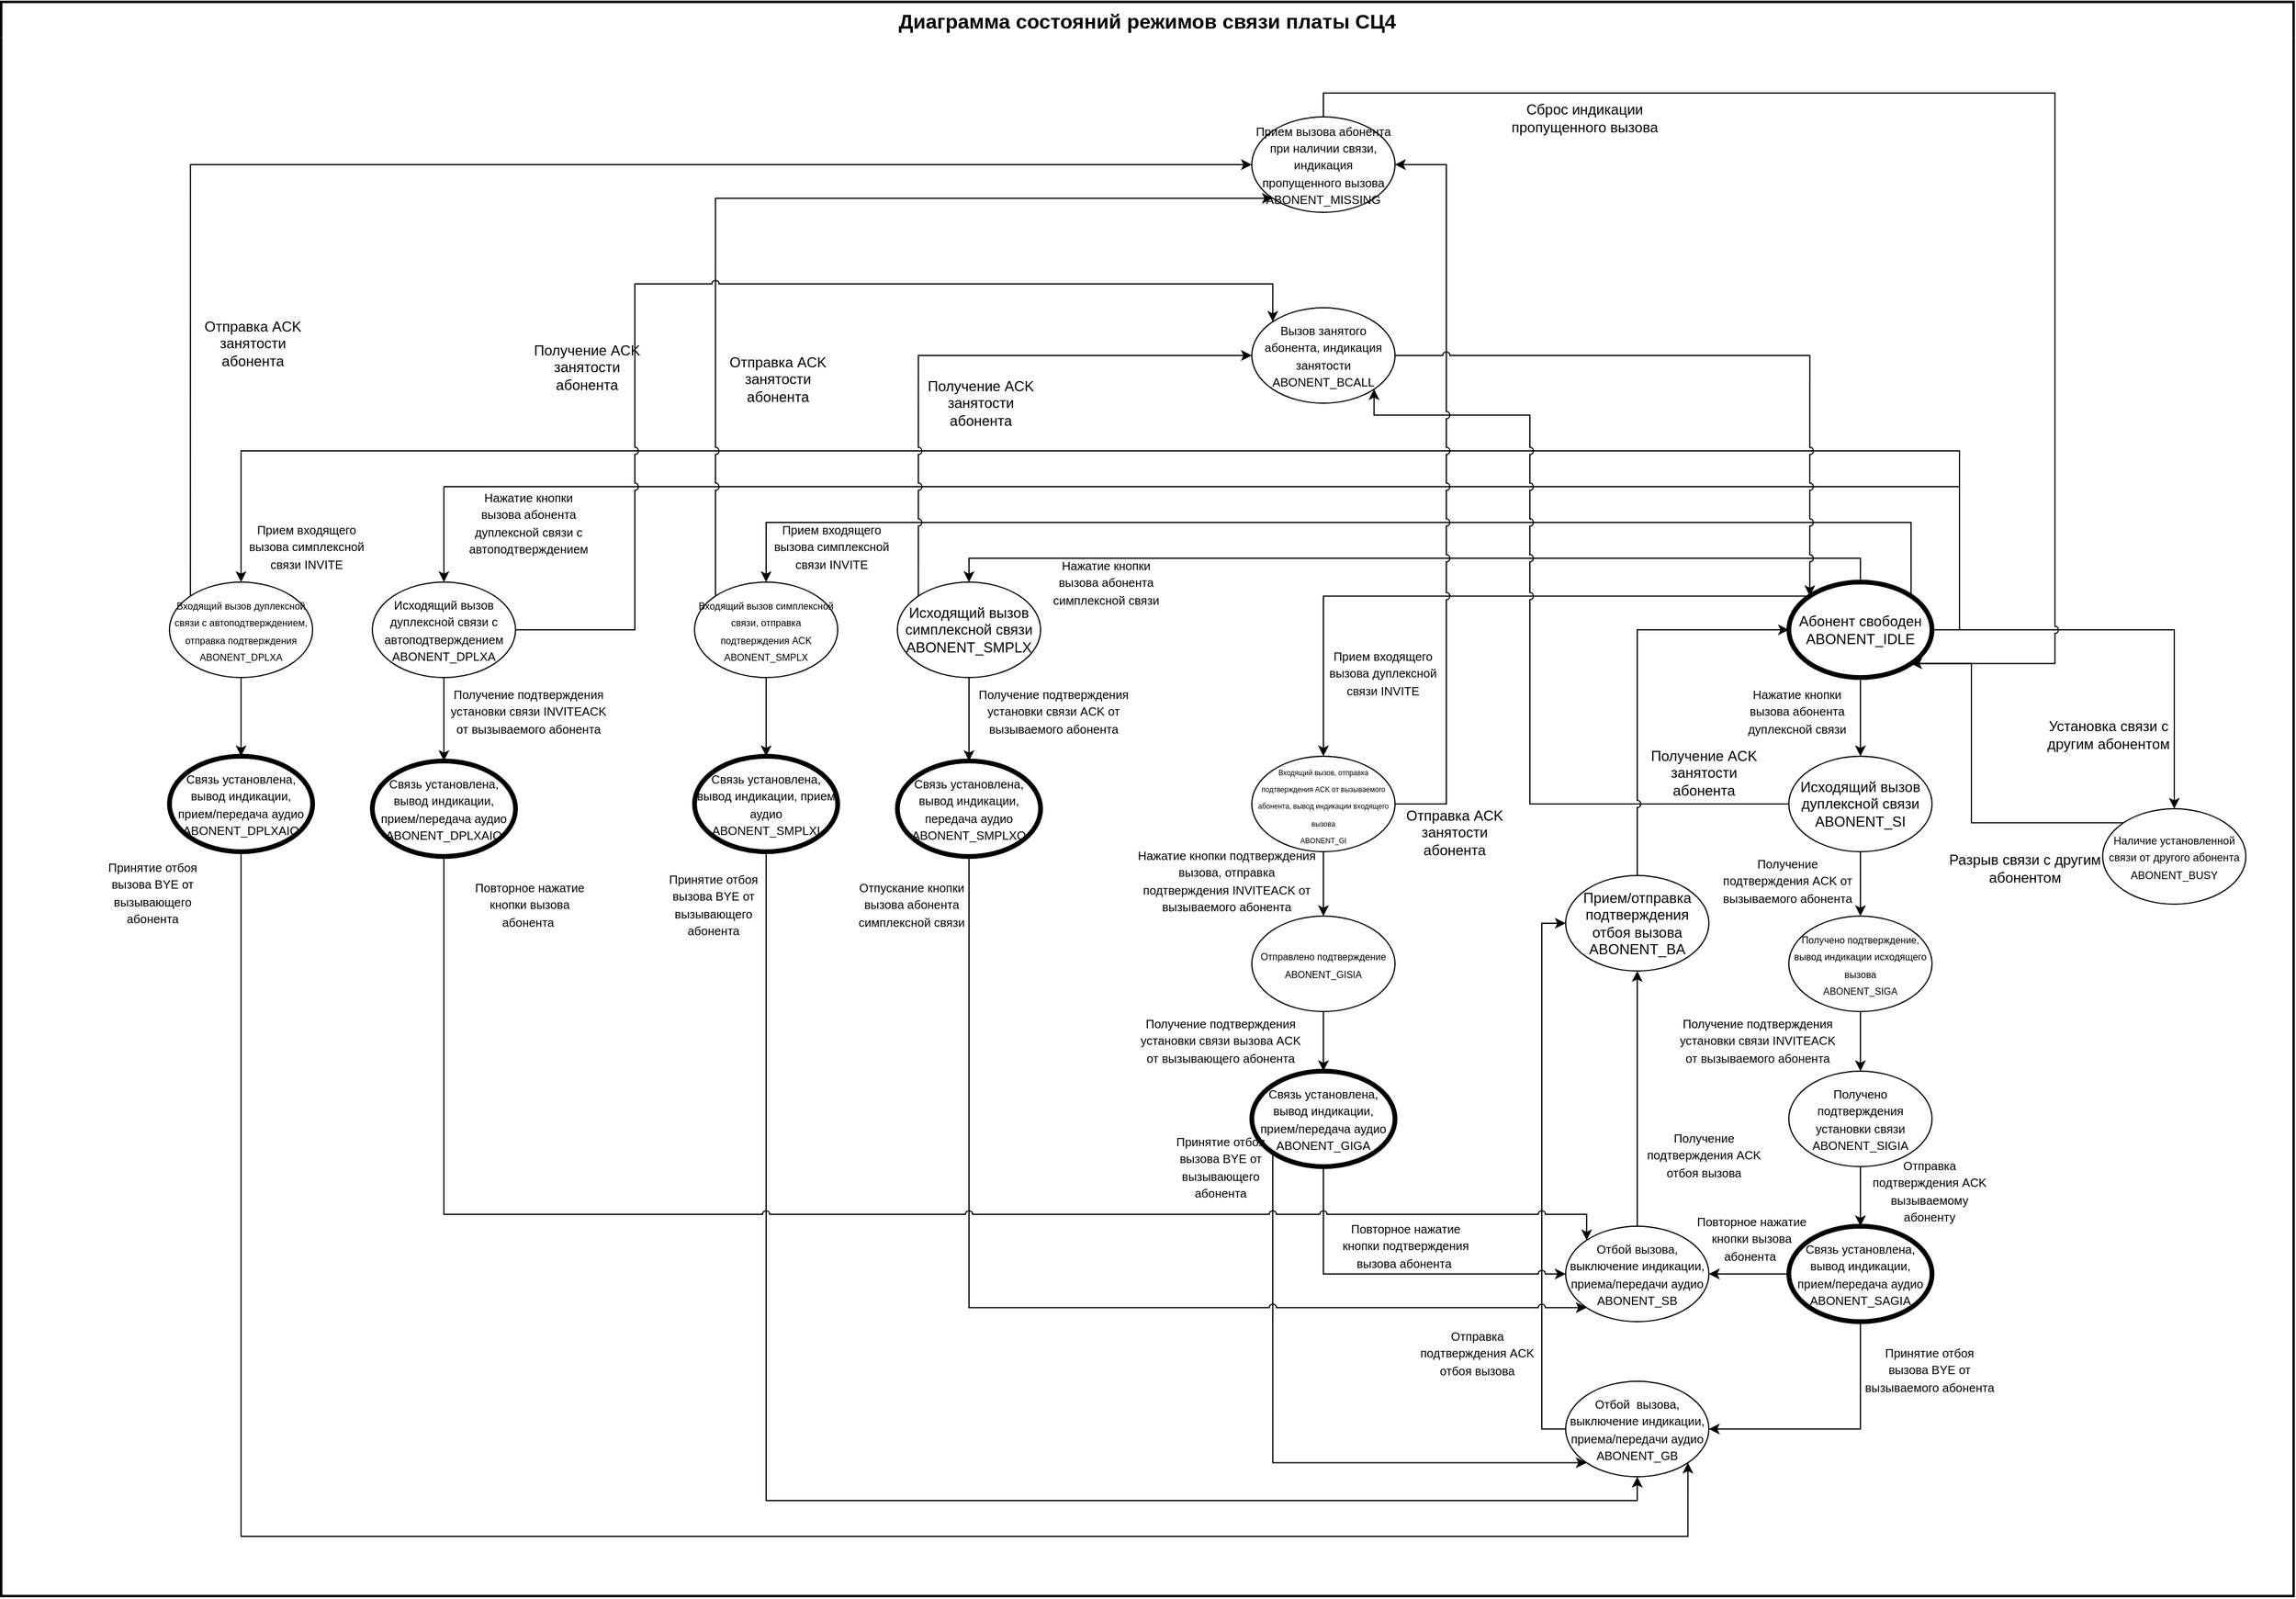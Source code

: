 <mxfile version="15.8.7" type="device"><diagram id="JeWVxTQ5gqxfOu-GhZAq" name="Страница 1"><mxGraphModel dx="3764" dy="2450" grid="1" gridSize="10" guides="1" tooltips="1" connect="1" arrows="1" fold="1" page="1" pageScale="1" pageWidth="1169" pageHeight="827" math="0" shadow="0"><root><mxCell id="0"/><mxCell id="1" parent="0"/><mxCell id="r1q94jYAY5xSUca2RHyU-3" style="edgeStyle=orthogonalEdgeStyle;rounded=0;orthogonalLoop=1;jettySize=auto;html=1;exitX=0.5;exitY=1;exitDx=0;exitDy=0;" parent="1" source="r1q94jYAY5xSUca2RHyU-1" target="r1q94jYAY5xSUca2RHyU-2" edge="1"><mxGeometry relative="1" as="geometry"/></mxCell><mxCell id="r1q94jYAY5xSUca2RHyU-39" style="edgeStyle=orthogonalEdgeStyle;rounded=0;jumpStyle=arc;orthogonalLoop=1;jettySize=auto;html=1;exitX=0;exitY=0;exitDx=0;exitDy=0;" parent="1" source="r1q94jYAY5xSUca2RHyU-1" target="r1q94jYAY5xSUca2RHyU-29" edge="1"><mxGeometry relative="1" as="geometry"/></mxCell><mxCell id="r1q94jYAY5xSUca2RHyU-47" style="edgeStyle=orthogonalEdgeStyle;rounded=0;jumpStyle=arc;orthogonalLoop=1;jettySize=auto;html=1;exitX=0.5;exitY=0;exitDx=0;exitDy=0;entryX=0.5;entryY=0;entryDx=0;entryDy=0;" parent="1" source="r1q94jYAY5xSUca2RHyU-1" target="r1q94jYAY5xSUca2RHyU-46" edge="1"><mxGeometry relative="1" as="geometry"/></mxCell><mxCell id="r1q94jYAY5xSUca2RHyU-56" style="edgeStyle=orthogonalEdgeStyle;rounded=0;jumpStyle=arc;orthogonalLoop=1;jettySize=auto;html=1;exitX=1;exitY=0;exitDx=0;exitDy=0;entryX=0.5;entryY=0;entryDx=0;entryDy=0;" parent="1" source="r1q94jYAY5xSUca2RHyU-1" target="r1q94jYAY5xSUca2RHyU-55" edge="1"><mxGeometry relative="1" as="geometry"><Array as="points"><mxPoint x="849"/><mxPoint x="-110"/></Array></mxGeometry></mxCell><mxCell id="r1q94jYAY5xSUca2RHyU-74" style="edgeStyle=orthogonalEdgeStyle;rounded=0;jumpStyle=arc;orthogonalLoop=1;jettySize=auto;html=1;exitX=1;exitY=0.5;exitDx=0;exitDy=0;entryX=0.5;entryY=0;entryDx=0;entryDy=0;" parent="1" source="r1q94jYAY5xSUca2RHyU-1" target="r1q94jYAY5xSUca2RHyU-64" edge="1"><mxGeometry relative="1" as="geometry"><Array as="points"><mxPoint x="890" y="90"/><mxPoint x="890" y="-30"/><mxPoint x="-380" y="-30"/></Array></mxGeometry></mxCell><mxCell id="r1q94jYAY5xSUca2RHyU-79" style="edgeStyle=orthogonalEdgeStyle;rounded=0;jumpStyle=arc;orthogonalLoop=1;jettySize=auto;html=1;exitX=1;exitY=0.5;exitDx=0;exitDy=0;entryX=0.5;entryY=0;entryDx=0;entryDy=0;" parent="1" source="r1q94jYAY5xSUca2RHyU-1" target="r1q94jYAY5xSUca2RHyU-70" edge="1"><mxGeometry relative="1" as="geometry"><Array as="points"><mxPoint x="890" y="90"/><mxPoint x="890" y="-60"/><mxPoint x="-550" y="-60"/></Array></mxGeometry></mxCell><mxCell id="Y-6Ljv_AvULDBm78BsD5-9" style="edgeStyle=orthogonalEdgeStyle;rounded=0;orthogonalLoop=1;jettySize=auto;html=1;exitX=1;exitY=0.5;exitDx=0;exitDy=0;startArrow=none;startFill=0;endArrow=classic;endFill=1;" parent="1" source="r1q94jYAY5xSUca2RHyU-1" target="Y-6Ljv_AvULDBm78BsD5-1" edge="1"><mxGeometry relative="1" as="geometry"/></mxCell><mxCell id="r1q94jYAY5xSUca2RHyU-1" value="Абонент свободен&lt;br&gt;ABONENT_IDLE" style="ellipse;whiteSpace=wrap;html=1;strokeWidth=4;" parent="1" vertex="1"><mxGeometry x="747" y="50" width="120" height="80" as="geometry"/></mxCell><mxCell id="r1q94jYAY5xSUca2RHyU-6" style="edgeStyle=orthogonalEdgeStyle;rounded=0;orthogonalLoop=1;jettySize=auto;html=1;exitX=0.5;exitY=1;exitDx=0;exitDy=0;" parent="1" source="r1q94jYAY5xSUca2RHyU-2" target="r1q94jYAY5xSUca2RHyU-5" edge="1"><mxGeometry relative="1" as="geometry"/></mxCell><mxCell id="r1q94jYAY5xSUca2RHyU-82" style="edgeStyle=orthogonalEdgeStyle;rounded=0;jumpStyle=arc;orthogonalLoop=1;jettySize=auto;html=1;exitX=0;exitY=0.5;exitDx=0;exitDy=0;entryX=1;entryY=1;entryDx=0;entryDy=0;" parent="1" source="r1q94jYAY5xSUca2RHyU-2" target="r1q94jYAY5xSUca2RHyU-81" edge="1"><mxGeometry relative="1" as="geometry"><Array as="points"><mxPoint x="530" y="236"/><mxPoint x="530" y="-90"/><mxPoint x="399" y="-90"/></Array></mxGeometry></mxCell><mxCell id="r1q94jYAY5xSUca2RHyU-2" value="Исходящий вызов дуплексной связи&lt;br&gt;ABONENT_SI" style="ellipse;whiteSpace=wrap;html=1;" parent="1" vertex="1"><mxGeometry x="747" y="196" width="120" height="80" as="geometry"/></mxCell><mxCell id="r1q94jYAY5xSUca2RHyU-4" value="&lt;font style=&quot;font-size: 10px&quot;&gt;Нажатие кнопки вызова абонента дуплексной связи&lt;/font&gt;" style="text;html=1;strokeColor=none;fillColor=none;align=center;verticalAlign=middle;whiteSpace=wrap;rounded=0;" parent="1" vertex="1"><mxGeometry x="699" y="148" width="110" height="20" as="geometry"/></mxCell><mxCell id="r1q94jYAY5xSUca2RHyU-9" style="edgeStyle=orthogonalEdgeStyle;rounded=0;orthogonalLoop=1;jettySize=auto;html=1;exitX=0.5;exitY=1;exitDx=0;exitDy=0;entryX=0.5;entryY=0;entryDx=0;entryDy=0;" parent="1" source="r1q94jYAY5xSUca2RHyU-5" target="r1q94jYAY5xSUca2RHyU-8" edge="1"><mxGeometry relative="1" as="geometry"/></mxCell><mxCell id="r1q94jYAY5xSUca2RHyU-5" value="&lt;font style=&quot;font-size: 8px&quot;&gt;Получено подтверждение, вывод индикации исходящего вызова&lt;br&gt;ABONENT_SIGA&lt;/font&gt;" style="ellipse;whiteSpace=wrap;html=1;" parent="1" vertex="1"><mxGeometry x="747" y="330" width="120" height="80" as="geometry"/></mxCell><mxCell id="r1q94jYAY5xSUca2RHyU-7" value="&lt;font style=&quot;font-size: 10px&quot;&gt;Получение подтверждения ACK от вызываемого абонента&lt;/font&gt;" style="text;html=1;strokeColor=none;fillColor=none;align=center;verticalAlign=middle;whiteSpace=wrap;rounded=0;" parent="1" vertex="1"><mxGeometry x="690" y="290" width="112" height="20" as="geometry"/></mxCell><mxCell id="r1q94jYAY5xSUca2RHyU-12" style="edgeStyle=orthogonalEdgeStyle;rounded=0;orthogonalLoop=1;jettySize=auto;html=1;exitX=0.5;exitY=1;exitDx=0;exitDy=0;" parent="1" source="r1q94jYAY5xSUca2RHyU-8" target="r1q94jYAY5xSUca2RHyU-11" edge="1"><mxGeometry relative="1" as="geometry"/></mxCell><mxCell id="r1q94jYAY5xSUca2RHyU-8" value="&lt;font style=&quot;font-size: 10px&quot;&gt;Получено подтверждения установки связи&lt;br&gt;ABONENT_SIGIA&lt;/font&gt;" style="ellipse;whiteSpace=wrap;html=1;" parent="1" vertex="1"><mxGeometry x="747" y="460" width="120" height="80" as="geometry"/></mxCell><mxCell id="r1q94jYAY5xSUca2RHyU-10" value="&lt;font style=&quot;font-size: 10px&quot;&gt;Получение подтверждения установки связи INVITEACK от вызываемого абонента&lt;/font&gt;" style="text;html=1;strokeColor=none;fillColor=none;align=center;verticalAlign=middle;whiteSpace=wrap;rounded=0;" parent="1" vertex="1"><mxGeometry x="650" y="423.5" width="142" height="20" as="geometry"/></mxCell><mxCell id="r1q94jYAY5xSUca2RHyU-15" style="edgeStyle=orthogonalEdgeStyle;rounded=0;orthogonalLoop=1;jettySize=auto;html=1;exitX=0;exitY=0.5;exitDx=0;exitDy=0;entryX=1;entryY=0.5;entryDx=0;entryDy=0;" parent="1" source="r1q94jYAY5xSUca2RHyU-11" target="r1q94jYAY5xSUca2RHyU-14" edge="1"><mxGeometry relative="1" as="geometry"/></mxCell><mxCell id="r1q94jYAY5xSUca2RHyU-20" style="edgeStyle=orthogonalEdgeStyle;rounded=0;jumpStyle=arc;orthogonalLoop=1;jettySize=auto;html=1;exitX=0.5;exitY=1;exitDx=0;exitDy=0;entryX=1;entryY=0.5;entryDx=0;entryDy=0;" parent="1" source="r1q94jYAY5xSUca2RHyU-11" target="r1q94jYAY5xSUca2RHyU-19" edge="1"><mxGeometry relative="1" as="geometry"/></mxCell><mxCell id="r1q94jYAY5xSUca2RHyU-11" value="&lt;font style=&quot;font-size: 10px&quot;&gt;Связь установлена, вывод индикации, прием/передача аудио&lt;br&gt;ABONENT_SAGIA&lt;/font&gt;" style="ellipse;whiteSpace=wrap;html=1;strokeWidth=4;" parent="1" vertex="1"><mxGeometry x="747" y="590" width="120" height="80" as="geometry"/></mxCell><mxCell id="r1q94jYAY5xSUca2RHyU-13" value="&lt;font style=&quot;font-size: 10px&quot;&gt;Отправка подтверждения ACK вызываемому абоненту&lt;/font&gt;" style="text;html=1;strokeColor=none;fillColor=none;align=center;verticalAlign=middle;whiteSpace=wrap;rounded=0;" parent="1" vertex="1"><mxGeometry x="809" y="550" width="112" height="20" as="geometry"/></mxCell><mxCell id="r1q94jYAY5xSUca2RHyU-24" style="edgeStyle=orthogonalEdgeStyle;rounded=0;jumpStyle=arc;orthogonalLoop=1;jettySize=auto;html=1;exitX=0.5;exitY=0;exitDx=0;exitDy=0;" parent="1" source="r1q94jYAY5xSUca2RHyU-14" target="r1q94jYAY5xSUca2RHyU-23" edge="1"><mxGeometry relative="1" as="geometry"/></mxCell><mxCell id="r1q94jYAY5xSUca2RHyU-14" value="&lt;font style=&quot;font-size: 10px&quot;&gt;Отбой вызова, выключение индикации, приема/передачи аудио&lt;br&gt;ABONENT_SB&lt;/font&gt;" style="ellipse;whiteSpace=wrap;html=1;" parent="1" vertex="1"><mxGeometry x="560" y="590" width="120" height="80" as="geometry"/></mxCell><mxCell id="r1q94jYAY5xSUca2RHyU-16" value="&lt;font style=&quot;font-size: 10px&quot;&gt;Повторное нажатие кнопки вызова абонента&amp;nbsp;&lt;/font&gt;" style="text;html=1;strokeColor=none;fillColor=none;align=center;verticalAlign=middle;whiteSpace=wrap;rounded=0;" parent="1" vertex="1"><mxGeometry x="660" y="590" width="112" height="20" as="geometry"/></mxCell><mxCell id="r1q94jYAY5xSUca2RHyU-25" style="edgeStyle=orthogonalEdgeStyle;rounded=0;jumpStyle=arc;orthogonalLoop=1;jettySize=auto;html=1;exitX=0;exitY=0.5;exitDx=0;exitDy=0;entryX=0;entryY=0.5;entryDx=0;entryDy=0;" parent="1" source="r1q94jYAY5xSUca2RHyU-19" target="r1q94jYAY5xSUca2RHyU-23" edge="1"><mxGeometry relative="1" as="geometry"/></mxCell><mxCell id="r1q94jYAY5xSUca2RHyU-19" value="&lt;font style=&quot;font-size: 10px&quot;&gt;Отбой&amp;nbsp; вызова, выключение индикации, приема/передачи аудио&lt;br&gt;ABONENT_GB&lt;/font&gt;" style="ellipse;whiteSpace=wrap;html=1;" parent="1" vertex="1"><mxGeometry x="560" y="720" width="120" height="80" as="geometry"/></mxCell><mxCell id="r1q94jYAY5xSUca2RHyU-21" value="&lt;font style=&quot;font-size: 10px&quot;&gt;Принятие отбоя вызова BYE от вызываемого абонента&lt;/font&gt;" style="text;html=1;strokeColor=none;fillColor=none;align=center;verticalAlign=middle;whiteSpace=wrap;rounded=0;" parent="1" vertex="1"><mxGeometry x="809" y="700" width="112" height="20" as="geometry"/></mxCell><mxCell id="r1q94jYAY5xSUca2RHyU-26" style="edgeStyle=orthogonalEdgeStyle;rounded=0;jumpStyle=arc;orthogonalLoop=1;jettySize=auto;html=1;exitX=0.5;exitY=0;exitDx=0;exitDy=0;entryX=0;entryY=0.5;entryDx=0;entryDy=0;" parent="1" source="r1q94jYAY5xSUca2RHyU-23" target="r1q94jYAY5xSUca2RHyU-1" edge="1"><mxGeometry relative="1" as="geometry"/></mxCell><mxCell id="r1q94jYAY5xSUca2RHyU-23" value="Прием/отправка подтверждения отбоя вызова&lt;br&gt;ABONENT_BA" style="ellipse;whiteSpace=wrap;html=1;" parent="1" vertex="1"><mxGeometry x="560" y="296" width="120" height="80" as="geometry"/></mxCell><mxCell id="r1q94jYAY5xSUca2RHyU-27" value="&lt;font style=&quot;font-size: 10px&quot;&gt;Получение подтверждения ACK отбоя вызова&lt;/font&gt;" style="text;html=1;strokeColor=none;fillColor=none;align=center;verticalAlign=middle;whiteSpace=wrap;rounded=0;" parent="1" vertex="1"><mxGeometry x="620" y="520" width="112" height="20" as="geometry"/></mxCell><mxCell id="r1q94jYAY5xSUca2RHyU-28" value="&lt;font style=&quot;font-size: 10px&quot;&gt;Отправка подтверждения ACK отбоя вызова&lt;/font&gt;" style="text;html=1;strokeColor=none;fillColor=none;align=center;verticalAlign=middle;whiteSpace=wrap;rounded=0;" parent="1" vertex="1"><mxGeometry x="430" y="686" width="112" height="20" as="geometry"/></mxCell><mxCell id="r1q94jYAY5xSUca2RHyU-36" style="edgeStyle=orthogonalEdgeStyle;rounded=0;jumpStyle=arc;orthogonalLoop=1;jettySize=auto;html=1;exitX=0.5;exitY=1;exitDx=0;exitDy=0;entryX=0.5;entryY=0;entryDx=0;entryDy=0;" parent="1" source="r1q94jYAY5xSUca2RHyU-29" target="r1q94jYAY5xSUca2RHyU-30" edge="1"><mxGeometry relative="1" as="geometry"/></mxCell><mxCell id="r1q94jYAY5xSUca2RHyU-93" style="edgeStyle=orthogonalEdgeStyle;rounded=0;jumpStyle=arc;orthogonalLoop=1;jettySize=auto;html=1;exitX=1;exitY=0.5;exitDx=0;exitDy=0;entryX=1;entryY=0.5;entryDx=0;entryDy=0;" parent="1" source="r1q94jYAY5xSUca2RHyU-29" target="r1q94jYAY5xSUca2RHyU-90" edge="1"><mxGeometry relative="1" as="geometry"><Array as="points"><mxPoint x="460" y="236"/><mxPoint x="460" y="-300"/></Array></mxGeometry></mxCell><mxCell id="r1q94jYAY5xSUca2RHyU-29" value="&lt;font style=&quot;font-size: 6px&quot;&gt;Входящий вызов, отправка подтверждения ACK от вызываемого абонента, вывод индикации входящего вызова&lt;br&gt;ABONENT_GI&lt;/font&gt;" style="ellipse;whiteSpace=wrap;html=1;" parent="1" vertex="1"><mxGeometry x="297" y="196" width="120" height="80" as="geometry"/></mxCell><mxCell id="r1q94jYAY5xSUca2RHyU-37" style="edgeStyle=orthogonalEdgeStyle;rounded=0;jumpStyle=arc;orthogonalLoop=1;jettySize=auto;html=1;exitX=0.5;exitY=1;exitDx=0;exitDy=0;" parent="1" source="r1q94jYAY5xSUca2RHyU-30" target="r1q94jYAY5xSUca2RHyU-32" edge="1"><mxGeometry relative="1" as="geometry"/></mxCell><mxCell id="r1q94jYAY5xSUca2RHyU-30" value="&lt;font style=&quot;font-size: 8px&quot;&gt;Отправлено подтверждение&lt;br&gt;ABONENT_GISIA&lt;/font&gt;" style="ellipse;whiteSpace=wrap;html=1;" parent="1" vertex="1"><mxGeometry x="297" y="330" width="120" height="80" as="geometry"/></mxCell><mxCell id="r1q94jYAY5xSUca2RHyU-31" value="&lt;font style=&quot;font-size: 10px&quot;&gt;Нажатие кнопки подтверждения вызова, отправка подтверждения INVITEACK от вызываемого абонента&lt;/font&gt;" style="text;html=1;strokeColor=none;fillColor=none;align=center;verticalAlign=middle;whiteSpace=wrap;rounded=0;" parent="1" vertex="1"><mxGeometry x="200" y="290" width="152" height="20" as="geometry"/></mxCell><mxCell id="r1q94jYAY5xSUca2RHyU-42" style="edgeStyle=orthogonalEdgeStyle;rounded=0;jumpStyle=arc;orthogonalLoop=1;jettySize=auto;html=1;exitX=0.5;exitY=1;exitDx=0;exitDy=0;entryX=0;entryY=0.5;entryDx=0;entryDy=0;" parent="1" source="r1q94jYAY5xSUca2RHyU-32" target="r1q94jYAY5xSUca2RHyU-14" edge="1"><mxGeometry relative="1" as="geometry"/></mxCell><mxCell id="r1q94jYAY5xSUca2RHyU-44" style="edgeStyle=orthogonalEdgeStyle;rounded=0;jumpStyle=arc;orthogonalLoop=1;jettySize=auto;html=1;exitX=0;exitY=1;exitDx=0;exitDy=0;entryX=0;entryY=1;entryDx=0;entryDy=0;" parent="1" source="r1q94jYAY5xSUca2RHyU-32" target="r1q94jYAY5xSUca2RHyU-19" edge="1"><mxGeometry relative="1" as="geometry"><Array as="points"><mxPoint x="315" y="788"/></Array></mxGeometry></mxCell><mxCell id="r1q94jYAY5xSUca2RHyU-32" value="&lt;font style=&quot;font-size: 10px&quot;&gt;Связь установлена, вывод индикации, прием/передача аудио&lt;br&gt;ABONENT_GIGA&lt;/font&gt;" style="ellipse;whiteSpace=wrap;html=1;strokeWidth=4;" parent="1" vertex="1"><mxGeometry x="297" y="460" width="120" height="80" as="geometry"/></mxCell><mxCell id="r1q94jYAY5xSUca2RHyU-33" value="&lt;font style=&quot;font-size: 10px&quot;&gt;Получение подтверждения установки связи вызова ACK от вызывающего абонента&lt;/font&gt;" style="text;html=1;strokeColor=none;fillColor=none;align=center;verticalAlign=middle;whiteSpace=wrap;rounded=0;" parent="1" vertex="1"><mxGeometry x="200" y="423.5" width="142" height="20" as="geometry"/></mxCell><mxCell id="r1q94jYAY5xSUca2RHyU-40" value="&lt;span style=&quot;font-size: 10px&quot;&gt;Прием входящего вызова дуплексной связи INVITE&lt;/span&gt;" style="text;html=1;strokeColor=none;fillColor=none;align=center;verticalAlign=middle;whiteSpace=wrap;rounded=0;" parent="1" vertex="1"><mxGeometry x="352" y="116" width="110" height="20" as="geometry"/></mxCell><mxCell id="r1q94jYAY5xSUca2RHyU-43" value="&lt;font style=&quot;font-size: 10px&quot;&gt;Повторное нажатие кнопки подтверждения вызова абонента&amp;nbsp;&lt;/font&gt;" style="text;html=1;strokeColor=none;fillColor=none;align=center;verticalAlign=middle;whiteSpace=wrap;rounded=0;" parent="1" vertex="1"><mxGeometry x="370" y="596" width="112" height="20" as="geometry"/></mxCell><mxCell id="r1q94jYAY5xSUca2RHyU-45" value="&lt;font style=&quot;font-size: 10px&quot;&gt;Принятие отбоя вызова BYE от вызывающего абонента&lt;/font&gt;" style="text;html=1;strokeColor=none;fillColor=none;align=center;verticalAlign=middle;whiteSpace=wrap;rounded=0;" parent="1" vertex="1"><mxGeometry x="215" y="530" width="112" height="20" as="geometry"/></mxCell><mxCell id="r1q94jYAY5xSUca2RHyU-52" style="edgeStyle=orthogonalEdgeStyle;rounded=0;jumpStyle=arc;orthogonalLoop=1;jettySize=auto;html=1;exitX=0.5;exitY=1;exitDx=0;exitDy=0;" parent="1" source="r1q94jYAY5xSUca2RHyU-46" target="r1q94jYAY5xSUca2RHyU-50" edge="1"><mxGeometry relative="1" as="geometry"/></mxCell><mxCell id="r1q94jYAY5xSUca2RHyU-83" style="edgeStyle=orthogonalEdgeStyle;rounded=0;jumpStyle=arc;orthogonalLoop=1;jettySize=auto;html=1;exitX=0;exitY=0;exitDx=0;exitDy=0;entryX=0;entryY=0.5;entryDx=0;entryDy=0;" parent="1" source="r1q94jYAY5xSUca2RHyU-46" target="r1q94jYAY5xSUca2RHyU-81" edge="1"><mxGeometry relative="1" as="geometry"><Array as="points"><mxPoint x="18" y="-140"/></Array></mxGeometry></mxCell><mxCell id="r1q94jYAY5xSUca2RHyU-46" value="Исходящий вызов симплексной связи&lt;br&gt;ABONENT_SMPLX" style="ellipse;whiteSpace=wrap;html=1;" parent="1" vertex="1"><mxGeometry y="50" width="120" height="80" as="geometry"/></mxCell><mxCell id="r1q94jYAY5xSUca2RHyU-49" value="&lt;font style=&quot;font-size: 10px&quot;&gt;Нажатие кнопки вызова абонента симплексной связи&lt;/font&gt;" style="text;html=1;strokeColor=none;fillColor=none;align=center;verticalAlign=middle;whiteSpace=wrap;rounded=0;" parent="1" vertex="1"><mxGeometry x="120" y="40" width="110" height="20" as="geometry"/></mxCell><mxCell id="r1q94jYAY5xSUca2RHyU-53" style="edgeStyle=orthogonalEdgeStyle;rounded=0;jumpStyle=arc;orthogonalLoop=1;jettySize=auto;html=1;exitX=0.5;exitY=1;exitDx=0;exitDy=0;entryX=0;entryY=1;entryDx=0;entryDy=0;" parent="1" source="r1q94jYAY5xSUca2RHyU-50" target="r1q94jYAY5xSUca2RHyU-14" edge="1"><mxGeometry relative="1" as="geometry"><Array as="points"><mxPoint x="60" y="658"/></Array></mxGeometry></mxCell><mxCell id="r1q94jYAY5xSUca2RHyU-50" value="&lt;font style=&quot;font-size: 10px&quot;&gt;Связь установлена, вывод индикации, передача аудио&lt;br&gt;ABONENT_SMPLXO&lt;/font&gt;" style="ellipse;whiteSpace=wrap;html=1;strokeWidth=4;" parent="1" vertex="1"><mxGeometry y="200" width="120" height="80" as="geometry"/></mxCell><mxCell id="r1q94jYAY5xSUca2RHyU-51" value="&lt;font style=&quot;font-size: 10px&quot;&gt;Получение подтверждения установки связи ACK от вызываемого абонента&lt;/font&gt;" style="text;html=1;strokeColor=none;fillColor=none;align=center;verticalAlign=middle;whiteSpace=wrap;rounded=0;" parent="1" vertex="1"><mxGeometry x="60" y="148" width="142" height="20" as="geometry"/></mxCell><mxCell id="r1q94jYAY5xSUca2RHyU-54" value="&lt;font style=&quot;font-size: 10px&quot;&gt;Отпускание кнопки вызова абонента симплексной связи&lt;/font&gt;" style="text;html=1;strokeColor=none;fillColor=none;align=center;verticalAlign=middle;whiteSpace=wrap;rounded=0;" parent="1" vertex="1"><mxGeometry x="-43" y="310" width="110" height="20" as="geometry"/></mxCell><mxCell id="r1q94jYAY5xSUca2RHyU-59" style="edgeStyle=orthogonalEdgeStyle;rounded=0;jumpStyle=arc;orthogonalLoop=1;jettySize=auto;html=1;exitX=0.5;exitY=1;exitDx=0;exitDy=0;" parent="1" source="r1q94jYAY5xSUca2RHyU-55" target="r1q94jYAY5xSUca2RHyU-58" edge="1"><mxGeometry relative="1" as="geometry"/></mxCell><mxCell id="r1q94jYAY5xSUca2RHyU-92" style="edgeStyle=orthogonalEdgeStyle;rounded=0;jumpStyle=arc;orthogonalLoop=1;jettySize=auto;html=1;exitX=0;exitY=0;exitDx=0;exitDy=0;entryX=0;entryY=1;entryDx=0;entryDy=0;" parent="1" source="r1q94jYAY5xSUca2RHyU-55" target="r1q94jYAY5xSUca2RHyU-90" edge="1"><mxGeometry relative="1" as="geometry"><Array as="points"><mxPoint x="-152" y="-272"/></Array></mxGeometry></mxCell><mxCell id="r1q94jYAY5xSUca2RHyU-55" value="&lt;font style=&quot;font-size: 8px&quot;&gt;Входящий вызов симплексной связи, отправка подтверждения ACK&lt;br&gt;ABONENT_SMPLX&lt;/font&gt;" style="ellipse;whiteSpace=wrap;html=1;" parent="1" vertex="1"><mxGeometry x="-170" y="50" width="120" height="80" as="geometry"/></mxCell><mxCell id="r1q94jYAY5xSUca2RHyU-57" value="&lt;span style=&quot;font-size: 10px&quot;&gt;Прием входящего вызова симплексной связи INVITE&lt;/span&gt;" style="text;html=1;strokeColor=none;fillColor=none;align=center;verticalAlign=middle;whiteSpace=wrap;rounded=0;" parent="1" vertex="1"><mxGeometry x="-110" y="10" width="110" height="20" as="geometry"/></mxCell><mxCell id="r1q94jYAY5xSUca2RHyU-60" style="edgeStyle=orthogonalEdgeStyle;rounded=0;jumpStyle=arc;orthogonalLoop=1;jettySize=auto;html=1;exitX=0.5;exitY=1;exitDx=0;exitDy=0;entryX=0.5;entryY=1;entryDx=0;entryDy=0;" parent="1" source="r1q94jYAY5xSUca2RHyU-58" target="r1q94jYAY5xSUca2RHyU-19" edge="1"><mxGeometry relative="1" as="geometry"/></mxCell><mxCell id="r1q94jYAY5xSUca2RHyU-58" value="&lt;font style=&quot;font-size: 10px&quot;&gt;Связь установлена, вывод индикации, прием аудио&lt;br&gt;ABONENT_SMPLXI&lt;/font&gt;" style="ellipse;whiteSpace=wrap;html=1;strokeWidth=4;" parent="1" vertex="1"><mxGeometry x="-170" y="196" width="120" height="80" as="geometry"/></mxCell><mxCell id="r1q94jYAY5xSUca2RHyU-62" value="&lt;font style=&quot;font-size: 10px&quot;&gt;Принятие отбоя вызова BYE от вызывающего абонента&lt;/font&gt;" style="text;html=1;strokeColor=none;fillColor=none;align=center;verticalAlign=middle;whiteSpace=wrap;rounded=0;" parent="1" vertex="1"><mxGeometry x="-210" y="310" width="112" height="20" as="geometry"/></mxCell><mxCell id="r1q94jYAY5xSUca2RHyU-63" style="edgeStyle=orthogonalEdgeStyle;rounded=0;jumpStyle=arc;orthogonalLoop=1;jettySize=auto;html=1;exitX=0.5;exitY=1;exitDx=0;exitDy=0;" parent="1" source="r1q94jYAY5xSUca2RHyU-64" target="r1q94jYAY5xSUca2RHyU-66" edge="1"><mxGeometry relative="1" as="geometry"/></mxCell><mxCell id="r1q94jYAY5xSUca2RHyU-84" style="edgeStyle=orthogonalEdgeStyle;rounded=0;jumpStyle=arc;orthogonalLoop=1;jettySize=auto;html=1;exitX=1;exitY=0.5;exitDx=0;exitDy=0;entryX=0;entryY=0;entryDx=0;entryDy=0;" parent="1" source="r1q94jYAY5xSUca2RHyU-64" target="r1q94jYAY5xSUca2RHyU-81" edge="1"><mxGeometry relative="1" as="geometry"><Array as="points"><mxPoint x="-220" y="90"/><mxPoint x="-220" y="-200"/><mxPoint x="315" y="-200"/></Array></mxGeometry></mxCell><mxCell id="r1q94jYAY5xSUca2RHyU-64" value="&lt;font style=&quot;font-size: 10px&quot;&gt;Исходящий вызов дуплексной связи с автоподтверждением&lt;br&gt;ABONENT_DPLXA&lt;/font&gt;" style="ellipse;whiteSpace=wrap;html=1;" parent="1" vertex="1"><mxGeometry x="-440" y="50" width="120" height="80" as="geometry"/></mxCell><mxCell id="r1q94jYAY5xSUca2RHyU-65" value="&lt;font style=&quot;font-size: 10px&quot;&gt;Нажатие кнопки вызова абонента дуплексной связи с автоподтверждением&lt;/font&gt;" style="text;html=1;strokeColor=none;fillColor=none;align=center;verticalAlign=middle;whiteSpace=wrap;rounded=0;" parent="1" vertex="1"><mxGeometry x="-364" y="-10" width="110" height="20" as="geometry"/></mxCell><mxCell id="r1q94jYAY5xSUca2RHyU-77" style="edgeStyle=orthogonalEdgeStyle;rounded=0;jumpStyle=arc;orthogonalLoop=1;jettySize=auto;html=1;exitX=0.5;exitY=1;exitDx=0;exitDy=0;entryX=0;entryY=0;entryDx=0;entryDy=0;" parent="1" source="r1q94jYAY5xSUca2RHyU-66" target="r1q94jYAY5xSUca2RHyU-14" edge="1"><mxGeometry relative="1" as="geometry"><Array as="points"><mxPoint x="-380" y="580"/><mxPoint x="578" y="580"/></Array></mxGeometry></mxCell><mxCell id="r1q94jYAY5xSUca2RHyU-66" value="&lt;font style=&quot;font-size: 10px&quot;&gt;Связь установлена, вывод индикации, прием/передача аудио&lt;br&gt;ABONENT_DPLXAIO&lt;/font&gt;" style="ellipse;whiteSpace=wrap;html=1;strokeWidth=4;" parent="1" vertex="1"><mxGeometry x="-440" y="200" width="120" height="80" as="geometry"/></mxCell><mxCell id="r1q94jYAY5xSUca2RHyU-67" value="&lt;font style=&quot;font-size: 10px&quot;&gt;Получение подтверждения установки связи INVITEACK от вызываемого абонента&lt;/font&gt;" style="text;html=1;strokeColor=none;fillColor=none;align=center;verticalAlign=middle;whiteSpace=wrap;rounded=0;" parent="1" vertex="1"><mxGeometry x="-380" y="148" width="142" height="20" as="geometry"/></mxCell><mxCell id="r1q94jYAY5xSUca2RHyU-69" style="edgeStyle=orthogonalEdgeStyle;rounded=0;jumpStyle=arc;orthogonalLoop=1;jettySize=auto;html=1;exitX=0.5;exitY=1;exitDx=0;exitDy=0;" parent="1" source="r1q94jYAY5xSUca2RHyU-70" target="r1q94jYAY5xSUca2RHyU-72" edge="1"><mxGeometry relative="1" as="geometry"/></mxCell><mxCell id="r1q94jYAY5xSUca2RHyU-91" style="edgeStyle=orthogonalEdgeStyle;rounded=0;jumpStyle=arc;orthogonalLoop=1;jettySize=auto;html=1;exitX=0;exitY=0;exitDx=0;exitDy=0;entryX=0;entryY=0.5;entryDx=0;entryDy=0;" parent="1" source="r1q94jYAY5xSUca2RHyU-70" target="r1q94jYAY5xSUca2RHyU-90" edge="1"><mxGeometry relative="1" as="geometry"><Array as="points"><mxPoint x="-592" y="-300"/></Array></mxGeometry></mxCell><mxCell id="r1q94jYAY5xSUca2RHyU-70" value="&lt;font style=&quot;font-size: 8px&quot;&gt;Входящий вызов дуплексной связи с автоподтверждением, отправка подтверждения&lt;br&gt;ABONENT_DPLXA&lt;/font&gt;" style="ellipse;whiteSpace=wrap;html=1;" parent="1" vertex="1"><mxGeometry x="-610" y="50" width="120" height="80" as="geometry"/></mxCell><mxCell id="r1q94jYAY5xSUca2RHyU-71" value="&lt;span style=&quot;font-size: 10px&quot;&gt;Прием входящего вызова симплексной связи INVITE&lt;/span&gt;" style="text;html=1;strokeColor=none;fillColor=none;align=center;verticalAlign=middle;whiteSpace=wrap;rounded=0;" parent="1" vertex="1"><mxGeometry x="-550" y="10" width="110" height="20" as="geometry"/></mxCell><mxCell id="r1q94jYAY5xSUca2RHyU-78" style="edgeStyle=orthogonalEdgeStyle;rounded=0;jumpStyle=arc;orthogonalLoop=1;jettySize=auto;html=1;exitX=0.5;exitY=1;exitDx=0;exitDy=0;entryX=1;entryY=1;entryDx=0;entryDy=0;" parent="1" source="r1q94jYAY5xSUca2RHyU-72" target="r1q94jYAY5xSUca2RHyU-19" edge="1"><mxGeometry relative="1" as="geometry"><Array as="points"><mxPoint x="-550" y="850"/><mxPoint x="662" y="850"/></Array></mxGeometry></mxCell><mxCell id="r1q94jYAY5xSUca2RHyU-72" value="&lt;span style=&quot;font-size: 10px&quot;&gt;Связь установлена, вывод индикации, прием/передача аудио&lt;/span&gt;&lt;br style=&quot;font-size: 10px&quot;&gt;&lt;span style=&quot;font-size: 10px&quot;&gt;ABONENT_DPLXAIO&lt;/span&gt;" style="ellipse;whiteSpace=wrap;html=1;strokeWidth=4;" parent="1" vertex="1"><mxGeometry x="-610" y="196" width="120" height="80" as="geometry"/></mxCell><mxCell id="r1q94jYAY5xSUca2RHyU-73" value="&lt;font style=&quot;font-size: 10px&quot;&gt;Принятие отбоя вызова BYE от вызывающего абонента&lt;/font&gt;" style="text;html=1;strokeColor=none;fillColor=none;align=center;verticalAlign=middle;whiteSpace=wrap;rounded=0;" parent="1" vertex="1"><mxGeometry x="-680" y="300" width="112" height="20" as="geometry"/></mxCell><mxCell id="r1q94jYAY5xSUca2RHyU-76" value="&lt;font style=&quot;font-size: 10px&quot;&gt;Повторное нажатие кнопки вызова абонента&amp;nbsp;&lt;/font&gt;" style="text;html=1;strokeColor=none;fillColor=none;align=center;verticalAlign=middle;whiteSpace=wrap;rounded=0;" parent="1" vertex="1"><mxGeometry x="-364" y="310" width="112" height="20" as="geometry"/></mxCell><mxCell id="r1q94jYAY5xSUca2RHyU-88" style="edgeStyle=orthogonalEdgeStyle;rounded=0;jumpStyle=arc;orthogonalLoop=1;jettySize=auto;html=1;exitX=1;exitY=0.5;exitDx=0;exitDy=0;entryX=0;entryY=0;entryDx=0;entryDy=0;" parent="1" source="r1q94jYAY5xSUca2RHyU-81" target="r1q94jYAY5xSUca2RHyU-1" edge="1"><mxGeometry relative="1" as="geometry"/></mxCell><mxCell id="r1q94jYAY5xSUca2RHyU-81" value="&lt;font style=&quot;font-size: 10px&quot;&gt;Вызов занятого абонента, индикация занятости&lt;br&gt;ABONENT_BCALL&lt;/font&gt;" style="ellipse;whiteSpace=wrap;html=1;" parent="1" vertex="1"><mxGeometry x="297" y="-180" width="120" height="80" as="geometry"/></mxCell><mxCell id="r1q94jYAY5xSUca2RHyU-85" value="Получение ACK занятости абонента" style="text;html=1;strokeColor=none;fillColor=none;align=center;verticalAlign=middle;whiteSpace=wrap;rounded=0;" parent="1" vertex="1"><mxGeometry x="626" y="200" width="100" height="20" as="geometry"/></mxCell><mxCell id="r1q94jYAY5xSUca2RHyU-86" value="Получение ACK занятости абонента" style="text;html=1;strokeColor=none;fillColor=none;align=center;verticalAlign=middle;whiteSpace=wrap;rounded=0;" parent="1" vertex="1"><mxGeometry x="20" y="-110" width="100" height="20" as="geometry"/></mxCell><mxCell id="r1q94jYAY5xSUca2RHyU-87" value="Получение ACK занятости абонента" style="text;html=1;strokeColor=none;fillColor=none;align=center;verticalAlign=middle;whiteSpace=wrap;rounded=0;" parent="1" vertex="1"><mxGeometry x="-310" y="-140" width="100" height="20" as="geometry"/></mxCell><mxCell id="r1q94jYAY5xSUca2RHyU-97" style="edgeStyle=orthogonalEdgeStyle;rounded=0;jumpStyle=arc;orthogonalLoop=1;jettySize=auto;html=1;exitX=0.5;exitY=0;exitDx=0;exitDy=0;entryX=1;entryY=1;entryDx=0;entryDy=0;" parent="1" source="r1q94jYAY5xSUca2RHyU-90" target="r1q94jYAY5xSUca2RHyU-1" edge="1"><mxGeometry relative="1" as="geometry"><Array as="points"><mxPoint x="357" y="-360"/><mxPoint x="970" y="-360"/><mxPoint x="970" y="118"/></Array></mxGeometry></mxCell><mxCell id="r1q94jYAY5xSUca2RHyU-90" value="&lt;font style=&quot;font-size: 10px&quot;&gt;Прием вызова абонента при наличии связи, индикация пропущенного вызова&lt;br&gt;ABONENT_MISSING&lt;/font&gt;" style="ellipse;whiteSpace=wrap;html=1;" parent="1" vertex="1"><mxGeometry x="297" y="-340" width="120" height="80" as="geometry"/></mxCell><mxCell id="r1q94jYAY5xSUca2RHyU-94" value="Отправка ACK занятости абонента" style="text;html=1;strokeColor=none;fillColor=none;align=center;verticalAlign=middle;whiteSpace=wrap;rounded=0;" parent="1" vertex="1"><mxGeometry x="-590" y="-160" width="100" height="20" as="geometry"/></mxCell><mxCell id="r1q94jYAY5xSUca2RHyU-95" value="Отправка ACK занятости абонента" style="text;html=1;strokeColor=none;fillColor=none;align=center;verticalAlign=middle;whiteSpace=wrap;rounded=0;" parent="1" vertex="1"><mxGeometry x="-150" y="-130" width="100" height="20" as="geometry"/></mxCell><mxCell id="r1q94jYAY5xSUca2RHyU-96" value="Отправка ACK занятости абонента" style="text;html=1;strokeColor=none;fillColor=none;align=center;verticalAlign=middle;whiteSpace=wrap;rounded=0;" parent="1" vertex="1"><mxGeometry x="417" y="250" width="100" height="20" as="geometry"/></mxCell><mxCell id="r1q94jYAY5xSUca2RHyU-98" value="Сброс индикации пропущенного вызова" style="text;html=1;strokeColor=none;fillColor=none;align=center;verticalAlign=middle;whiteSpace=wrap;rounded=0;" parent="1" vertex="1"><mxGeometry x="510" y="-349" width="132" height="20" as="geometry"/></mxCell><mxCell id="Y-6Ljv_AvULDBm78BsD5-8" style="edgeStyle=orthogonalEdgeStyle;rounded=0;orthogonalLoop=1;jettySize=auto;html=1;exitX=0;exitY=0;exitDx=0;exitDy=0;entryX=1;entryY=1;entryDx=0;entryDy=0;startArrow=none;startFill=0;endArrow=classic;endFill=1;" parent="1" source="Y-6Ljv_AvULDBm78BsD5-1" target="r1q94jYAY5xSUca2RHyU-1" edge="1"><mxGeometry relative="1" as="geometry"><Array as="points"><mxPoint x="900" y="252"/><mxPoint x="900" y="118"/></Array></mxGeometry></mxCell><mxCell id="Y-6Ljv_AvULDBm78BsD5-1" value="&lt;font style=&quot;font-size: 9px&quot;&gt;Наличие установленной связи от другого абонента&lt;br&gt;ABONENT_BUSY&lt;/font&gt;" style="ellipse;whiteSpace=wrap;html=1;" parent="1" vertex="1"><mxGeometry x="1010" y="240" width="120" height="80" as="geometry"/></mxCell><mxCell id="Y-6Ljv_AvULDBm78BsD5-6" value="Установка связи с другим абонентом" style="text;html=1;strokeColor=none;fillColor=none;align=center;verticalAlign=middle;whiteSpace=wrap;rounded=0;" parent="1" vertex="1"><mxGeometry x="950" y="168" width="130" height="20" as="geometry"/></mxCell><mxCell id="Y-6Ljv_AvULDBm78BsD5-7" value="Разрыв связи с другим абонентом" style="text;html=1;strokeColor=none;fillColor=none;align=center;verticalAlign=middle;whiteSpace=wrap;rounded=0;" parent="1" vertex="1"><mxGeometry x="880" y="280" width="130" height="20" as="geometry"/></mxCell><mxCell id="zvVx9BH8IhCM8JdRnUZh-1" value="Диаграмма состояний режимов связи платы СЦ4" style="swimlane;fontSize=17;swimlaneLine=0;strokeWidth=2;startSize=30;" parent="1" vertex="1"><mxGeometry x="-751" y="-436.35" width="1921" height="1336.35" as="geometry"/></mxCell></root></mxGraphModel></diagram></mxfile>